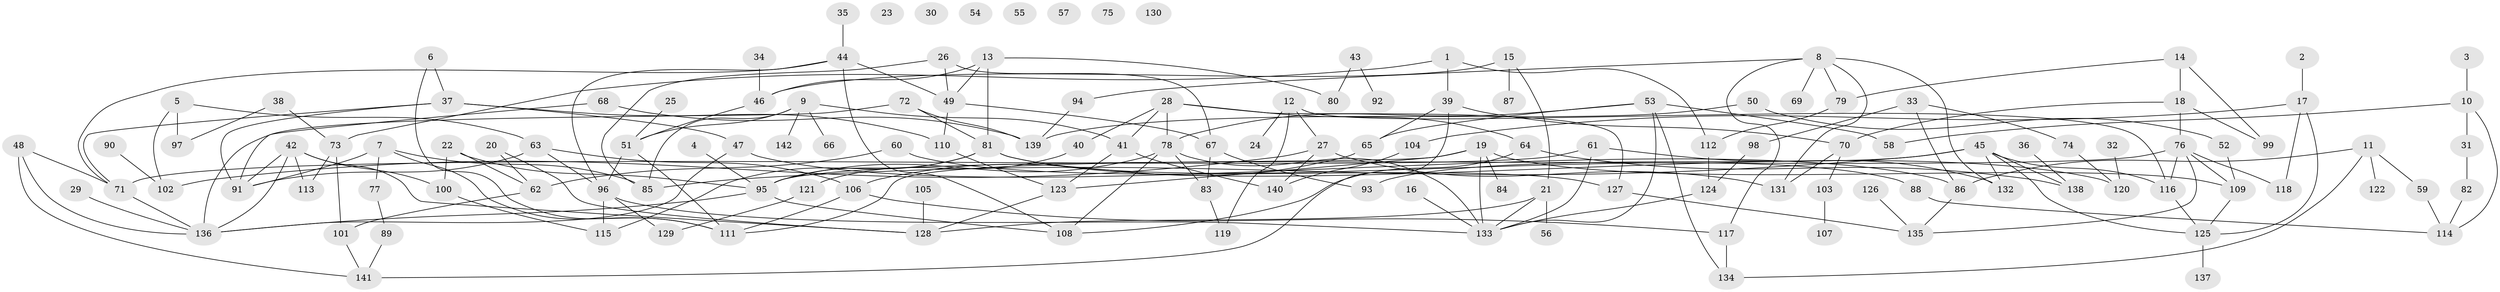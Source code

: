 // Generated by graph-tools (version 1.1) at 2025/13/03/09/25 04:13:12]
// undirected, 142 vertices, 207 edges
graph export_dot {
graph [start="1"]
  node [color=gray90,style=filled];
  1;
  2;
  3;
  4;
  5;
  6;
  7;
  8;
  9;
  10;
  11;
  12;
  13;
  14;
  15;
  16;
  17;
  18;
  19;
  20;
  21;
  22;
  23;
  24;
  25;
  26;
  27;
  28;
  29;
  30;
  31;
  32;
  33;
  34;
  35;
  36;
  37;
  38;
  39;
  40;
  41;
  42;
  43;
  44;
  45;
  46;
  47;
  48;
  49;
  50;
  51;
  52;
  53;
  54;
  55;
  56;
  57;
  58;
  59;
  60;
  61;
  62;
  63;
  64;
  65;
  66;
  67;
  68;
  69;
  70;
  71;
  72;
  73;
  74;
  75;
  76;
  77;
  78;
  79;
  80;
  81;
  82;
  83;
  84;
  85;
  86;
  87;
  88;
  89;
  90;
  91;
  92;
  93;
  94;
  95;
  96;
  97;
  98;
  99;
  100;
  101;
  102;
  103;
  104;
  105;
  106;
  107;
  108;
  109;
  110;
  111;
  112;
  113;
  114;
  115;
  116;
  117;
  118;
  119;
  120;
  121;
  122;
  123;
  124;
  125;
  126;
  127;
  128;
  129;
  130;
  131;
  132;
  133;
  134;
  135;
  136;
  137;
  138;
  139;
  140;
  141;
  142;
  1 -- 39;
  1 -- 73;
  1 -- 112;
  2 -- 17;
  3 -- 10;
  4 -- 95;
  5 -- 63;
  5 -- 97;
  5 -- 102;
  6 -- 37;
  6 -- 111;
  7 -- 77;
  7 -- 85;
  7 -- 91;
  7 -- 111;
  8 -- 69;
  8 -- 79;
  8 -- 94;
  8 -- 117;
  8 -- 131;
  8 -- 132;
  9 -- 41;
  9 -- 51;
  9 -- 66;
  9 -- 85;
  9 -- 142;
  10 -- 31;
  10 -- 58;
  10 -- 114;
  11 -- 59;
  11 -- 86;
  11 -- 122;
  11 -- 134;
  12 -- 24;
  12 -- 27;
  12 -- 116;
  12 -- 119;
  13 -- 46;
  13 -- 49;
  13 -- 80;
  13 -- 81;
  14 -- 18;
  14 -- 79;
  14 -- 99;
  15 -- 21;
  15 -- 46;
  15 -- 87;
  16 -- 133;
  17 -- 104;
  17 -- 118;
  17 -- 125;
  18 -- 70;
  18 -- 76;
  18 -- 99;
  19 -- 84;
  19 -- 109;
  19 -- 111;
  19 -- 123;
  19 -- 133;
  20 -- 62;
  20 -- 128;
  21 -- 56;
  21 -- 128;
  21 -- 133;
  22 -- 62;
  22 -- 95;
  22 -- 100;
  25 -- 51;
  26 -- 49;
  26 -- 67;
  26 -- 85;
  27 -- 102;
  27 -- 131;
  27 -- 140;
  28 -- 40;
  28 -- 41;
  28 -- 64;
  28 -- 78;
  28 -- 127;
  29 -- 136;
  31 -- 82;
  32 -- 120;
  33 -- 74;
  33 -- 86;
  33 -- 98;
  34 -- 46;
  35 -- 44;
  36 -- 138;
  37 -- 47;
  37 -- 71;
  37 -- 91;
  37 -- 110;
  38 -- 73;
  38 -- 97;
  39 -- 65;
  39 -- 70;
  39 -- 141;
  40 -- 121;
  41 -- 123;
  41 -- 140;
  42 -- 91;
  42 -- 100;
  42 -- 113;
  42 -- 128;
  42 -- 136;
  43 -- 80;
  43 -- 92;
  44 -- 49;
  44 -- 71;
  44 -- 96;
  44 -- 108;
  45 -- 85;
  45 -- 93;
  45 -- 116;
  45 -- 125;
  45 -- 132;
  45 -- 138;
  46 -- 51;
  47 -- 86;
  47 -- 136;
  48 -- 71;
  48 -- 136;
  48 -- 141;
  49 -- 67;
  49 -- 110;
  50 -- 52;
  50 -- 139;
  51 -- 96;
  51 -- 111;
  52 -- 109;
  53 -- 58;
  53 -- 65;
  53 -- 78;
  53 -- 133;
  53 -- 134;
  59 -- 114;
  60 -- 62;
  60 -- 127;
  61 -- 71;
  61 -- 132;
  61 -- 133;
  62 -- 101;
  63 -- 91;
  63 -- 96;
  63 -- 106;
  64 -- 108;
  64 -- 138;
  65 -- 106;
  67 -- 83;
  67 -- 93;
  68 -- 91;
  68 -- 139;
  70 -- 103;
  70 -- 131;
  71 -- 136;
  72 -- 81;
  72 -- 136;
  72 -- 139;
  73 -- 101;
  73 -- 113;
  74 -- 120;
  76 -- 95;
  76 -- 109;
  76 -- 116;
  76 -- 118;
  76 -- 135;
  77 -- 89;
  78 -- 83;
  78 -- 95;
  78 -- 108;
  78 -- 133;
  79 -- 112;
  81 -- 88;
  81 -- 95;
  81 -- 115;
  81 -- 120;
  82 -- 114;
  83 -- 119;
  86 -- 135;
  88 -- 114;
  89 -- 141;
  90 -- 102;
  94 -- 139;
  95 -- 108;
  95 -- 136;
  96 -- 115;
  96 -- 129;
  96 -- 133;
  98 -- 124;
  100 -- 115;
  101 -- 141;
  103 -- 107;
  104 -- 140;
  105 -- 128;
  106 -- 111;
  106 -- 117;
  109 -- 125;
  110 -- 123;
  112 -- 124;
  116 -- 125;
  117 -- 134;
  121 -- 129;
  123 -- 128;
  124 -- 133;
  125 -- 137;
  126 -- 135;
  127 -- 135;
}
